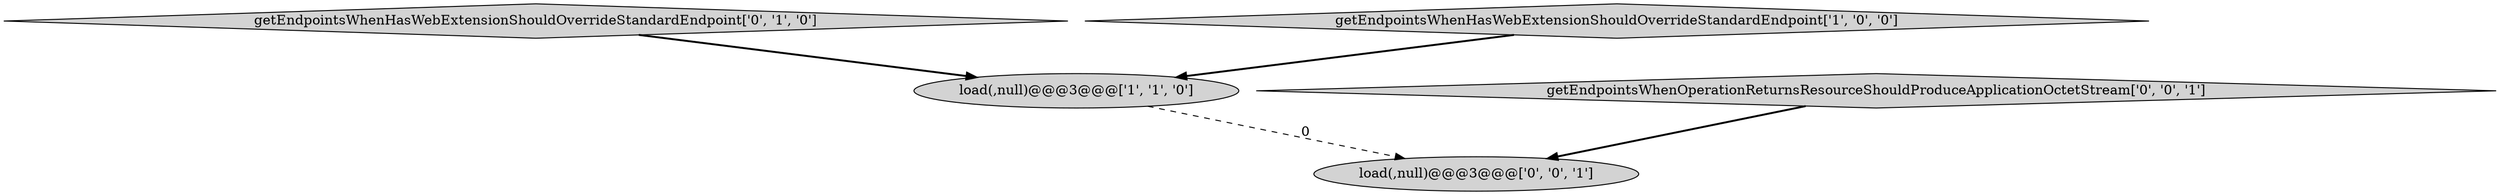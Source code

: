 digraph {
3 [style = filled, label = "load(,null)@@@3@@@['0', '0', '1']", fillcolor = lightgray, shape = ellipse image = "AAA0AAABBB3BBB"];
1 [style = filled, label = "load(,null)@@@3@@@['1', '1', '0']", fillcolor = lightgray, shape = ellipse image = "AAA0AAABBB1BBB"];
2 [style = filled, label = "getEndpointsWhenHasWebExtensionShouldOverrideStandardEndpoint['0', '1', '0']", fillcolor = lightgray, shape = diamond image = "AAA0AAABBB2BBB"];
0 [style = filled, label = "getEndpointsWhenHasWebExtensionShouldOverrideStandardEndpoint['1', '0', '0']", fillcolor = lightgray, shape = diamond image = "AAA0AAABBB1BBB"];
4 [style = filled, label = "getEndpointsWhenOperationReturnsResourceShouldProduceApplicationOctetStream['0', '0', '1']", fillcolor = lightgray, shape = diamond image = "AAA0AAABBB3BBB"];
1->3 [style = dashed, label="0"];
4->3 [style = bold, label=""];
0->1 [style = bold, label=""];
2->1 [style = bold, label=""];
}
